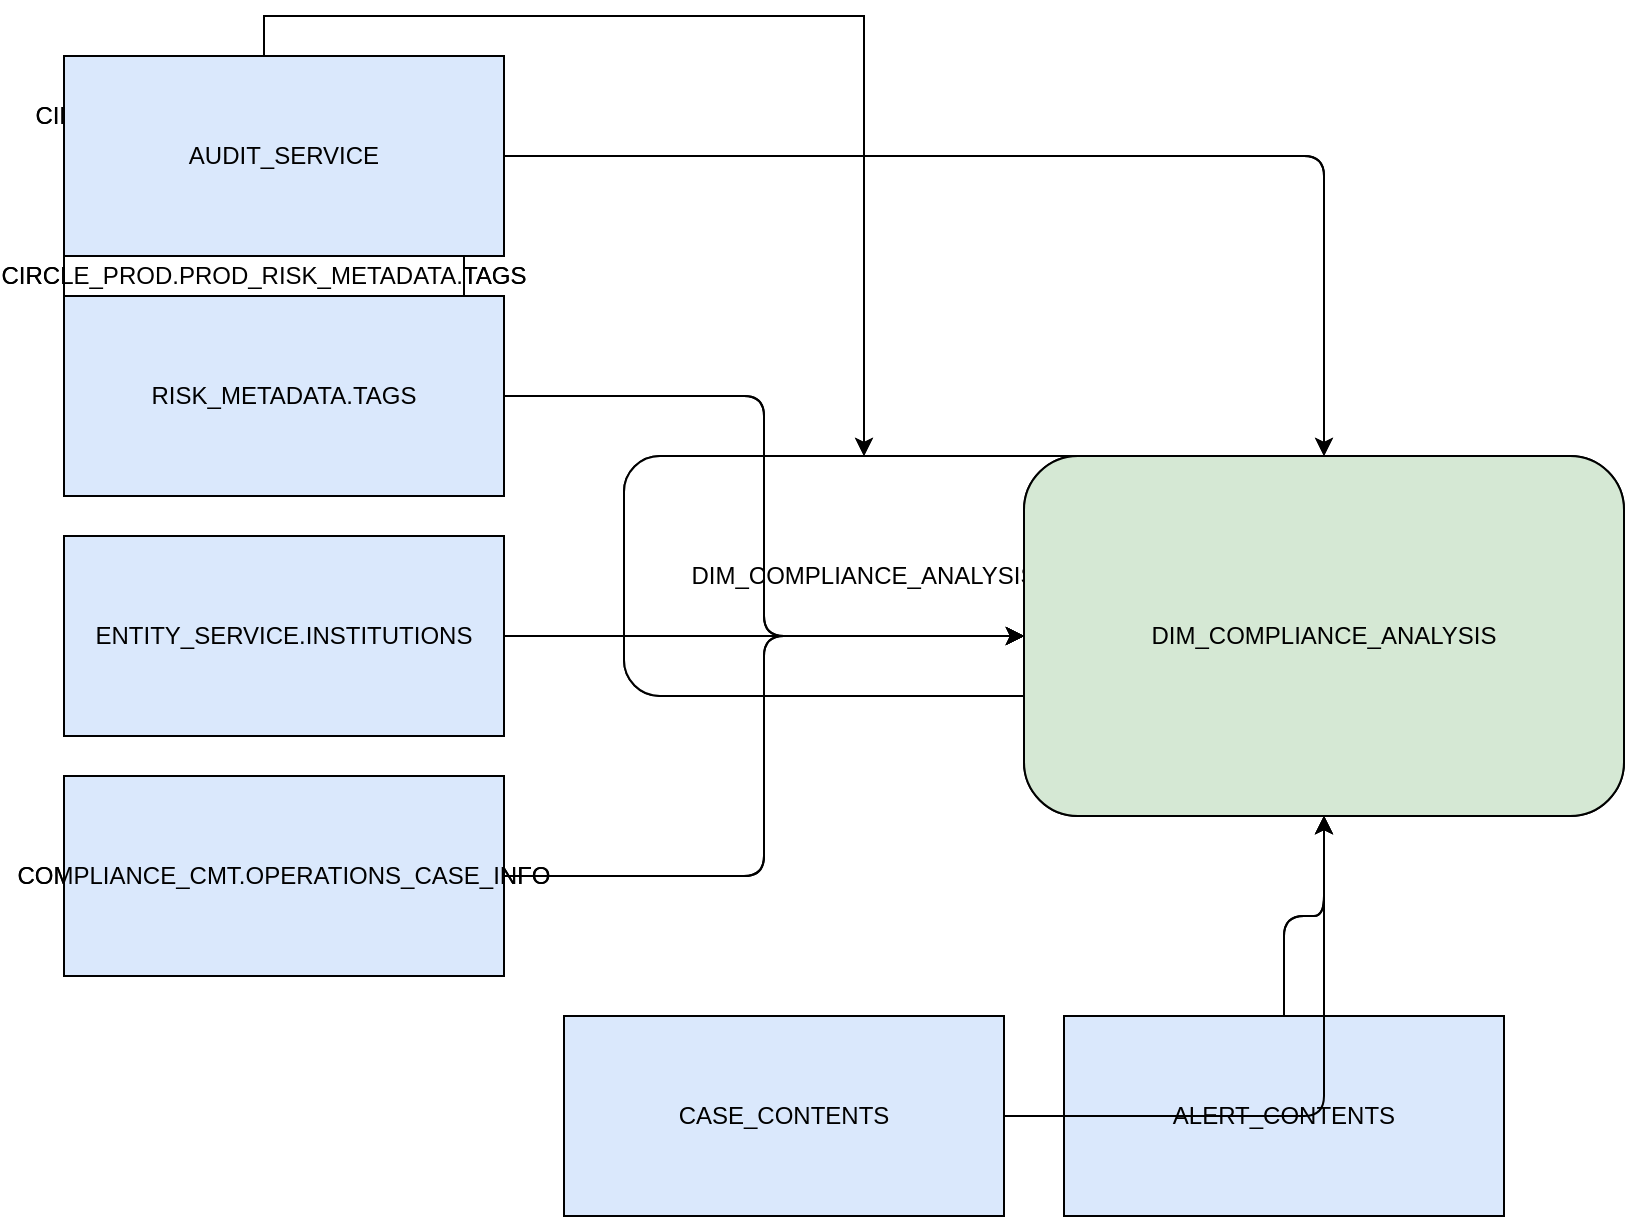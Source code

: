 <mxfile>
    <diagram name="Page-1" id="EzwIQb6qGNLlWlf6WvK1">
        <mxGraphModel dx="1321" dy="1682" grid="1" gridSize="10" guides="1" tooltips="1" connect="1" arrows="1" fold="1" page="1" pageScale="1" pageWidth="850" pageHeight="1100" math="0" shadow="0">
            <root>
                <mxCell id="0"/>
                <mxCell id="1" parent="0"/>
                <mxCell id="2" value="COMPLIANCE_ANALYSIS" style="rounded=1;whiteSpace=wrap;html=1;" vertex="1" parent="1">
                    <mxGeometry x="320" y="220" width="240" height="120" as="geometry"/>
                </mxCell>
                <mxCell id="3" value="CIRCLE_PROD.UNIT21.AUDIT_SERVICE" style="rounded=0;whiteSpace=wrap;html=1;" vertex="1" parent="1">
                    <mxGeometry x="40" y="20" width="200" height="60" as="geometry"/>
                </mxCell>
                <mxCell id="4" value="CIRCLE_PROD.PROD_RISK_METADATA.TAGS" style="rounded=0;whiteSpace=wrap;html=1;" vertex="1" parent="1">
                    <mxGeometry x="40" y="100" width="200" height="60" as="geometry"/>
                </mxCell>
                <mxCell id="5" value="" style="edgeStyle=orthogonalEdgeStyle;rounded=0;orthogonalLoop=1;jettySize=auto;html=1;exitX=0.5;exitY=0;exitDx=0;exitDy=0;" edge="1" parent="1" source="3" target="2">
                    <mxGeometry width="50" height="50" relative="1" as="geometry">
                        <mxPoint x="230" y="150" as="targetPoint"/>
                    </mxGeometry>
                </mxCell>
                <mxCell id="6" value="DIM_COMPLIANCE_ANALYSIS" style="rounded=1;whiteSpace=wrap;html=1;" vertex="1" parent="1">
                    <mxGeometry x="320" y="220" width="240" height="120" as="geometry"/>
                </mxCell>
                <mxCell id="7" value="CIRCLE_PROD.UNIT21.AUDIT_SERVICE" style="rounded=0;whiteSpace=wrap;html=1;" vertex="1" parent="1">
                    <mxGeometry x="40" y="20" width="200" height="60" as="geometry"/>
                </mxCell>
                <mxCell id="8" value="CIRCLE_PROD.PROD_RISK_METADATA.TAGS" style="rounded=0;whiteSpace=wrap;html=1;" vertex="1" parent="1">
                    <mxGeometry x="40" y="100" width="200" height="60" as="geometry"/>
                </mxCell>
                <mxCell id="9" value="" style="edgeStyle=orthogonalEdgeStyle;rounded=0;orthogonalLoop=1;jettySize=auto;html=1;exitX=0.5;exitY=0;exitDx=0;exitDy=0;" edge="1" parent="1" source="7" target="6">
                    <mxGeometry width="50" height="50" relative="1" as="geometry">
                        <mxPoint x="230" y="150" as="targetPoint"/>
                    </mxGeometry>
                </mxCell>
                <mxCell id="10" value="COMPLIANCE_ANALYSIS" style="rounded=1;whiteSpace=wrap;html=1;fillColor=#d5e8d4;" vertex="1" parent="1">
                    <mxGeometry x="520" y="220" width="300" height="180" as="geometry"/>
                </mxCell>
                <mxCell id="11" value="AUDIT_SERVICE" style="rounded=0;whiteSpace=wrap;html=1;fillColor=#dae8fc;" vertex="1" parent="1">
                    <mxGeometry x="40" y="20" width="220" height="100" as="geometry"/>
                </mxCell>
                <mxCell id="12" value="RISK_METADATA.TAGS" style="rounded=0;whiteSpace=wrap;html=1;fillColor=#dae8fc;" vertex="1" parent="1">
                    <mxGeometry x="40" y="140" width="220" height="100" as="geometry"/>
                </mxCell>
                <mxCell id="13" value="ENTITY_SERVICE.INSTITUTIONS" style="rounded=0;whiteSpace=wrap;html=1;fillColor=#dae8fc;" vertex="1" parent="1">
                    <mxGeometry x="40" y="260" width="220" height="100" as="geometry"/>
                </mxCell>
                <mxCell id="14" value="COMPLIANCE_CMT.OPERATIONS_CASE_INFO" style="rounded=0;whiteSpace=wrap;html=1;fillColor=#dae8fc;" vertex="1" parent="1">
                    <mxGeometry x="40" y="380" width="220" height="100" as="geometry"/>
                </mxCell>
                <mxCell id="15" value="CASE_CONTENTS" style="rounded=0;whiteSpace=wrap;html=1;fillColor=#dae8fc;" vertex="1" parent="1">
                    <mxGeometry x="290" y="500" width="220" height="100" as="geometry"/>
                </mxCell>
                <mxCell id="16" value="ALERT_CONTENTS" style="rounded=0;whiteSpace=wrap;html=1;fillColor=#dae8fc;" vertex="1" parent="1">
                    <mxGeometry x="540" y="500" width="220" height="100" as="geometry"/>
                </mxCell>
                <mxCell id="17" style="edgeStyle=orthogonalEdgeStyle;endArrow=classic;html=1;" edge="1" parent="1" source="11" target="10">
                    <mxGeometry width="50" height="50" relative="1" as="geometry"/>
                </mxCell>
                <mxCell id="18" style="edgeStyle=orthogonalEdgeStyle;endArrow=classic;html=1;" edge="1" parent="1" source="12" target="10">
                    <mxGeometry width="50" height="50" relative="1" as="geometry"/>
                </mxCell>
                <mxCell id="19" style="edgeStyle=orthogonalEdgeStyle;endArrow=classic;html=1;" edge="1" parent="1" source="13" target="10">
                    <mxGeometry width="50" height="50" relative="1" as="geometry"/>
                </mxCell>
                <mxCell id="20" style="edgeStyle=orthogonalEdgeStyle;endArrow=classic;html=1;" edge="1" parent="1" source="14" target="10">
                    <mxGeometry width="50" height="50" relative="1" as="geometry"/>
                </mxCell>
                <mxCell id="21" style="edgeStyle=orthogonalEdgeStyle;endArrow=classic;html=1;" edge="1" parent="1" source="15" target="10">
                    <mxGeometry width="50" height="50" relative="1" as="geometry"/>
                </mxCell>
                <mxCell id="22" style="edgeStyle=orthogonalEdgeStyle;endArrow=classic;html=1;" edge="1" parent="1" source="16" target="10">
                    <mxGeometry width="50" height="50" relative="1" as="geometry"/>
                </mxCell>
                <mxCell id="23" value="DIM_COMPLIANCE_ANALYSIS" style="rounded=1;whiteSpace=wrap;html=1;fillColor=#d5e8d4;" vertex="1" parent="1">
                    <mxGeometry x="520" y="220" width="300" height="180" as="geometry"/>
                </mxCell>
                <mxCell id="24" value="AUDIT_SERVICE" style="rounded=0;whiteSpace=wrap;html=1;fillColor=#dae8fc;" vertex="1" parent="1">
                    <mxGeometry x="40" y="20" width="220" height="100" as="geometry"/>
                </mxCell>
                <mxCell id="25" value="RISK_METADATA.TAGS" style="rounded=0;whiteSpace=wrap;html=1;fillColor=#dae8fc;" vertex="1" parent="1">
                    <mxGeometry x="40" y="140" width="220" height="100" as="geometry"/>
                </mxCell>
                <mxCell id="26" value="ENTITY_SERVICE.INSTITUTIONS" style="rounded=0;whiteSpace=wrap;html=1;fillColor=#dae8fc;" vertex="1" parent="1">
                    <mxGeometry x="40" y="260" width="220" height="100" as="geometry"/>
                </mxCell>
                <mxCell id="27" value="COMPLIANCE_CMT.OPERATIONS_CASE_INFO" style="rounded=0;whiteSpace=wrap;html=1;fillColor=#dae8fc;" vertex="1" parent="1">
                    <mxGeometry x="40" y="380" width="220" height="100" as="geometry"/>
                </mxCell>
                <mxCell id="28" value="CASE_CONTENTS" style="rounded=0;whiteSpace=wrap;html=1;fillColor=#dae8fc;" vertex="1" parent="1">
                    <mxGeometry x="290" y="500" width="220" height="100" as="geometry"/>
                </mxCell>
                <mxCell id="29" value="ALERT_CONTENTS" style="rounded=0;whiteSpace=wrap;html=1;fillColor=#dae8fc;" vertex="1" parent="1">
                    <mxGeometry x="540" y="500" width="220" height="100" as="geometry"/>
                </mxCell>
                <mxCell id="30" style="edgeStyle=orthogonalEdgeStyle;endArrow=classic;html=1;" edge="1" parent="1" source="24" target="23">
                    <mxGeometry width="50" height="50" relative="1" as="geometry"/>
                </mxCell>
                <mxCell id="31" style="edgeStyle=orthogonalEdgeStyle;endArrow=classic;html=1;" edge="1" parent="1" source="25" target="23">
                    <mxGeometry width="50" height="50" relative="1" as="geometry"/>
                </mxCell>
                <mxCell id="32" style="edgeStyle=orthogonalEdgeStyle;endArrow=classic;html=1;" edge="1" parent="1" source="26" target="23">
                    <mxGeometry width="50" height="50" relative="1" as="geometry"/>
                </mxCell>
                <mxCell id="33" style="edgeStyle=orthogonalEdgeStyle;endArrow=classic;html=1;" edge="1" parent="1" source="27" target="23">
                    <mxGeometry width="50" height="50" relative="1" as="geometry"/>
                </mxCell>
                <mxCell id="34" style="edgeStyle=orthogonalEdgeStyle;endArrow=classic;html=1;" edge="1" parent="1" source="28" target="23">
                    <mxGeometry width="50" height="50" relative="1" as="geometry"/>
                </mxCell>
                <mxCell id="35" style="edgeStyle=orthogonalEdgeStyle;endArrow=classic;html=1;" edge="1" parent="1" source="29" target="23">
                    <mxGeometry width="50" height="50" relative="1" as="geometry"/>
                </mxCell>
            </root>
        </mxGraphModel>
    </diagram>
</mxfile>